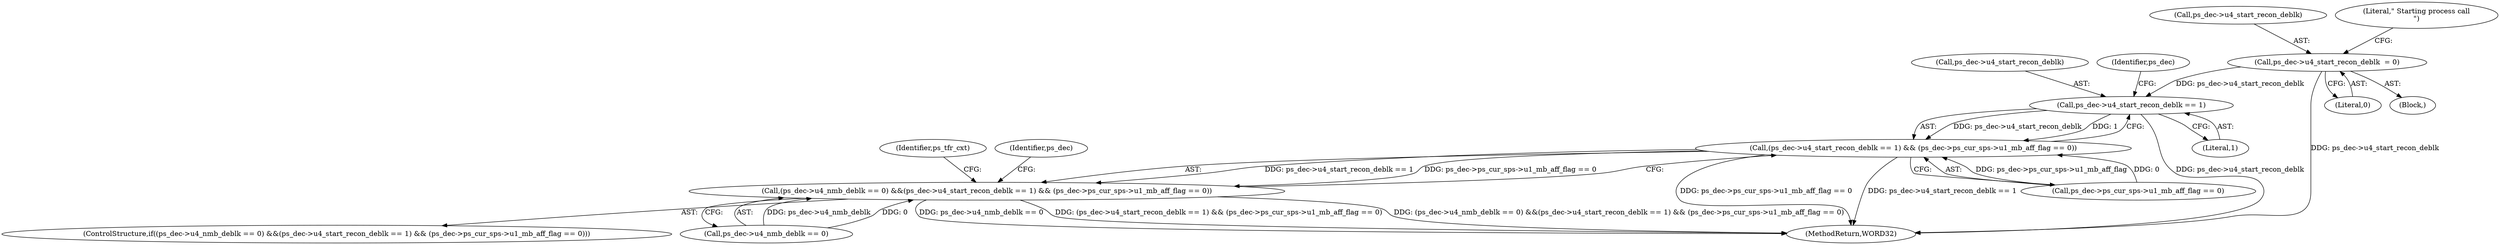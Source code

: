 digraph "0_Android_33ef7de9ddc8ea7eb9cbc440d1cf89957a0c267b@pointer" {
"1000964" [label="(Call,ps_dec->u4_start_recon_deblk  = 0)"];
"1001655" [label="(Call,ps_dec->u4_start_recon_deblk == 1)"];
"1001654" [label="(Call,(ps_dec->u4_start_recon_deblk == 1) && (ps_dec->ps_cur_sps->u1_mb_aff_flag == 0))"];
"1001648" [label="(Call,(ps_dec->u4_nmb_deblk == 0) &&(ps_dec->u4_start_recon_deblk == 1) && (ps_dec->ps_cur_sps->u1_mb_aff_flag == 0))"];
"1000965" [label="(Call,ps_dec->u4_start_recon_deblk)"];
"1002189" [label="(MethodReturn,WORD32)"];
"1001656" [label="(Call,ps_dec->u4_start_recon_deblk)"];
"1001655" [label="(Call,ps_dec->u4_start_recon_deblk == 1)"];
"1000970" [label="(Literal,\" Starting process call\n\")"];
"1001654" [label="(Call,(ps_dec->u4_start_recon_deblk == 1) && (ps_dec->ps_cur_sps->u1_mb_aff_flag == 0))"];
"1001647" [label="(ControlStructure,if((ps_dec->u4_nmb_deblk == 0) &&(ps_dec->u4_start_recon_deblk == 1) && (ps_dec->ps_cur_sps->u1_mb_aff_flag == 0)))"];
"1001659" [label="(Literal,1)"];
"1000964" [label="(Call,ps_dec->u4_start_recon_deblk  = 0)"];
"1000968" [label="(Literal,0)"];
"1001663" [label="(Identifier,ps_dec)"];
"1001648" [label="(Call,(ps_dec->u4_nmb_deblk == 0) &&(ps_dec->u4_start_recon_deblk == 1) && (ps_dec->ps_cur_sps->u1_mb_aff_flag == 0))"];
"1000152" [label="(Block,)"];
"1001673" [label="(Identifier,ps_tfr_cxt)"];
"1001736" [label="(Identifier,ps_dec)"];
"1001660" [label="(Call,ps_dec->ps_cur_sps->u1_mb_aff_flag == 0)"];
"1001649" [label="(Call,ps_dec->u4_nmb_deblk == 0)"];
"1000964" -> "1000152"  [label="AST: "];
"1000964" -> "1000968"  [label="CFG: "];
"1000965" -> "1000964"  [label="AST: "];
"1000968" -> "1000964"  [label="AST: "];
"1000970" -> "1000964"  [label="CFG: "];
"1000964" -> "1002189"  [label="DDG: ps_dec->u4_start_recon_deblk"];
"1000964" -> "1001655"  [label="DDG: ps_dec->u4_start_recon_deblk"];
"1001655" -> "1001654"  [label="AST: "];
"1001655" -> "1001659"  [label="CFG: "];
"1001656" -> "1001655"  [label="AST: "];
"1001659" -> "1001655"  [label="AST: "];
"1001663" -> "1001655"  [label="CFG: "];
"1001654" -> "1001655"  [label="CFG: "];
"1001655" -> "1002189"  [label="DDG: ps_dec->u4_start_recon_deblk"];
"1001655" -> "1001654"  [label="DDG: ps_dec->u4_start_recon_deblk"];
"1001655" -> "1001654"  [label="DDG: 1"];
"1001654" -> "1001648"  [label="AST: "];
"1001654" -> "1001660"  [label="CFG: "];
"1001660" -> "1001654"  [label="AST: "];
"1001648" -> "1001654"  [label="CFG: "];
"1001654" -> "1002189"  [label="DDG: ps_dec->ps_cur_sps->u1_mb_aff_flag == 0"];
"1001654" -> "1002189"  [label="DDG: ps_dec->u4_start_recon_deblk == 1"];
"1001654" -> "1001648"  [label="DDG: ps_dec->u4_start_recon_deblk == 1"];
"1001654" -> "1001648"  [label="DDG: ps_dec->ps_cur_sps->u1_mb_aff_flag == 0"];
"1001660" -> "1001654"  [label="DDG: ps_dec->ps_cur_sps->u1_mb_aff_flag"];
"1001660" -> "1001654"  [label="DDG: 0"];
"1001648" -> "1001647"  [label="AST: "];
"1001648" -> "1001649"  [label="CFG: "];
"1001649" -> "1001648"  [label="AST: "];
"1001673" -> "1001648"  [label="CFG: "];
"1001736" -> "1001648"  [label="CFG: "];
"1001648" -> "1002189"  [label="DDG: ps_dec->u4_nmb_deblk == 0"];
"1001648" -> "1002189"  [label="DDG: (ps_dec->u4_start_recon_deblk == 1) && (ps_dec->ps_cur_sps->u1_mb_aff_flag == 0)"];
"1001648" -> "1002189"  [label="DDG: (ps_dec->u4_nmb_deblk == 0) &&(ps_dec->u4_start_recon_deblk == 1) && (ps_dec->ps_cur_sps->u1_mb_aff_flag == 0)"];
"1001649" -> "1001648"  [label="DDG: ps_dec->u4_nmb_deblk"];
"1001649" -> "1001648"  [label="DDG: 0"];
}
